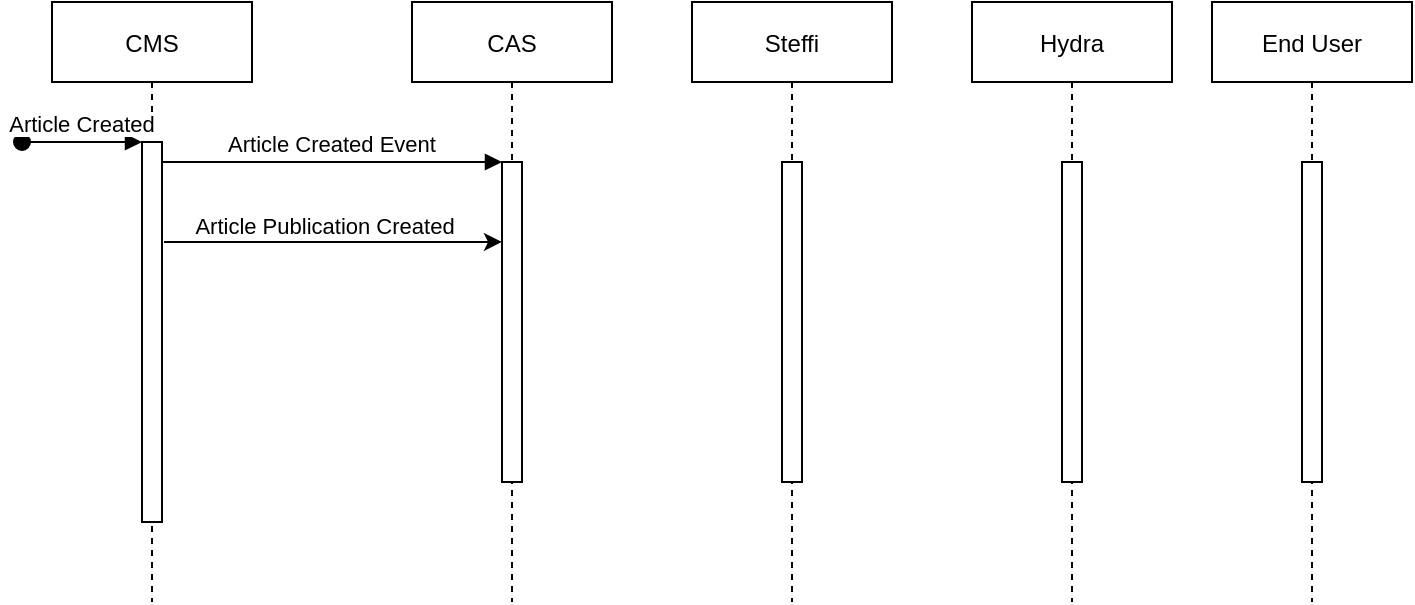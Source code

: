 <mxfile version="17.4.0" type="github">
  <diagram id="kgpKYQtTHZ0yAKxKKP6v" name="Page-1">
    <mxGraphModel dx="1422" dy="737" grid="1" gridSize="10" guides="1" tooltips="1" connect="1" arrows="1" fold="1" page="1" pageScale="1" pageWidth="850" pageHeight="1100" math="0" shadow="0">
      <root>
        <mxCell id="0" />
        <mxCell id="1" parent="0" />
        <mxCell id="3nuBFxr9cyL0pnOWT2aG-1" value="CMS" style="shape=umlLifeline;perimeter=lifelinePerimeter;container=1;collapsible=0;recursiveResize=0;rounded=0;shadow=0;strokeWidth=1;" parent="1" vertex="1">
          <mxGeometry x="120" y="80" width="100" height="300" as="geometry" />
        </mxCell>
        <mxCell id="3nuBFxr9cyL0pnOWT2aG-2" value="" style="points=[];perimeter=orthogonalPerimeter;rounded=0;shadow=0;strokeWidth=1;" parent="3nuBFxr9cyL0pnOWT2aG-1" vertex="1">
          <mxGeometry x="45" y="70" width="10" height="190" as="geometry" />
        </mxCell>
        <mxCell id="3nuBFxr9cyL0pnOWT2aG-3" value="Article Created" style="verticalAlign=bottom;startArrow=oval;endArrow=block;startSize=8;shadow=0;strokeWidth=1;" parent="3nuBFxr9cyL0pnOWT2aG-1" target="3nuBFxr9cyL0pnOWT2aG-2" edge="1">
          <mxGeometry relative="1" as="geometry">
            <mxPoint x="-15" y="70" as="sourcePoint" />
          </mxGeometry>
        </mxCell>
        <mxCell id="3nuBFxr9cyL0pnOWT2aG-5" value="CAS" style="shape=umlLifeline;perimeter=lifelinePerimeter;container=1;collapsible=0;recursiveResize=0;rounded=0;shadow=0;strokeWidth=1;" parent="1" vertex="1">
          <mxGeometry x="300" y="80" width="100" height="300" as="geometry" />
        </mxCell>
        <mxCell id="3nuBFxr9cyL0pnOWT2aG-6" value="" style="points=[];perimeter=orthogonalPerimeter;rounded=0;shadow=0;strokeWidth=1;" parent="3nuBFxr9cyL0pnOWT2aG-5" vertex="1">
          <mxGeometry x="45" y="80" width="10" height="160" as="geometry" />
        </mxCell>
        <mxCell id="3nuBFxr9cyL0pnOWT2aG-8" value="Article Created Event" style="verticalAlign=bottom;endArrow=block;entryX=0;entryY=0;shadow=0;strokeWidth=1;" parent="1" source="3nuBFxr9cyL0pnOWT2aG-2" target="3nuBFxr9cyL0pnOWT2aG-6" edge="1">
          <mxGeometry relative="1" as="geometry">
            <mxPoint x="275" y="160" as="sourcePoint" />
          </mxGeometry>
        </mxCell>
        <mxCell id="hHuIry-eF8QCa4IbNgZh-1" value="Steffi" style="shape=umlLifeline;perimeter=lifelinePerimeter;container=1;collapsible=0;recursiveResize=0;rounded=0;shadow=0;strokeWidth=1;" vertex="1" parent="1">
          <mxGeometry x="440" y="80" width="100" height="300" as="geometry" />
        </mxCell>
        <mxCell id="hHuIry-eF8QCa4IbNgZh-2" value="" style="points=[];perimeter=orthogonalPerimeter;rounded=0;shadow=0;strokeWidth=1;" vertex="1" parent="hHuIry-eF8QCa4IbNgZh-1">
          <mxGeometry x="45" y="80" width="10" height="160" as="geometry" />
        </mxCell>
        <mxCell id="hHuIry-eF8QCa4IbNgZh-3" value="Hydra" style="shape=umlLifeline;perimeter=lifelinePerimeter;container=1;collapsible=0;recursiveResize=0;rounded=0;shadow=0;strokeWidth=1;" vertex="1" parent="1">
          <mxGeometry x="580" y="80" width="100" height="300" as="geometry" />
        </mxCell>
        <mxCell id="hHuIry-eF8QCa4IbNgZh-4" value="" style="points=[];perimeter=orthogonalPerimeter;rounded=0;shadow=0;strokeWidth=1;" vertex="1" parent="hHuIry-eF8QCa4IbNgZh-3">
          <mxGeometry x="45" y="80" width="10" height="160" as="geometry" />
        </mxCell>
        <mxCell id="hHuIry-eF8QCa4IbNgZh-5" value="End User" style="shape=umlLifeline;perimeter=lifelinePerimeter;container=1;collapsible=0;recursiveResize=0;rounded=0;shadow=0;strokeWidth=1;" vertex="1" parent="1">
          <mxGeometry x="700" y="80" width="100" height="300" as="geometry" />
        </mxCell>
        <mxCell id="hHuIry-eF8QCa4IbNgZh-6" value="" style="points=[];perimeter=orthogonalPerimeter;rounded=0;shadow=0;strokeWidth=1;" vertex="1" parent="hHuIry-eF8QCa4IbNgZh-5">
          <mxGeometry x="45" y="80" width="10" height="160" as="geometry" />
        </mxCell>
        <mxCell id="hHuIry-eF8QCa4IbNgZh-8" value="" style="endArrow=classic;html=1;rounded=0;exitX=1.1;exitY=0.263;exitDx=0;exitDy=0;exitPerimeter=0;" edge="1" parent="1" source="3nuBFxr9cyL0pnOWT2aG-2" target="3nuBFxr9cyL0pnOWT2aG-6">
          <mxGeometry width="50" height="50" relative="1" as="geometry">
            <mxPoint x="400" y="400" as="sourcePoint" />
            <mxPoint x="450" y="350" as="targetPoint" />
          </mxGeometry>
        </mxCell>
        <mxCell id="hHuIry-eF8QCa4IbNgZh-9" value="Article Publication Created" style="edgeLabel;html=1;align=center;verticalAlign=middle;resizable=0;points=[];" vertex="1" connectable="0" parent="hHuIry-eF8QCa4IbNgZh-8">
          <mxGeometry x="-0.278" relative="1" as="geometry">
            <mxPoint x="19" y="-8" as="offset" />
          </mxGeometry>
        </mxCell>
      </root>
    </mxGraphModel>
  </diagram>
</mxfile>
